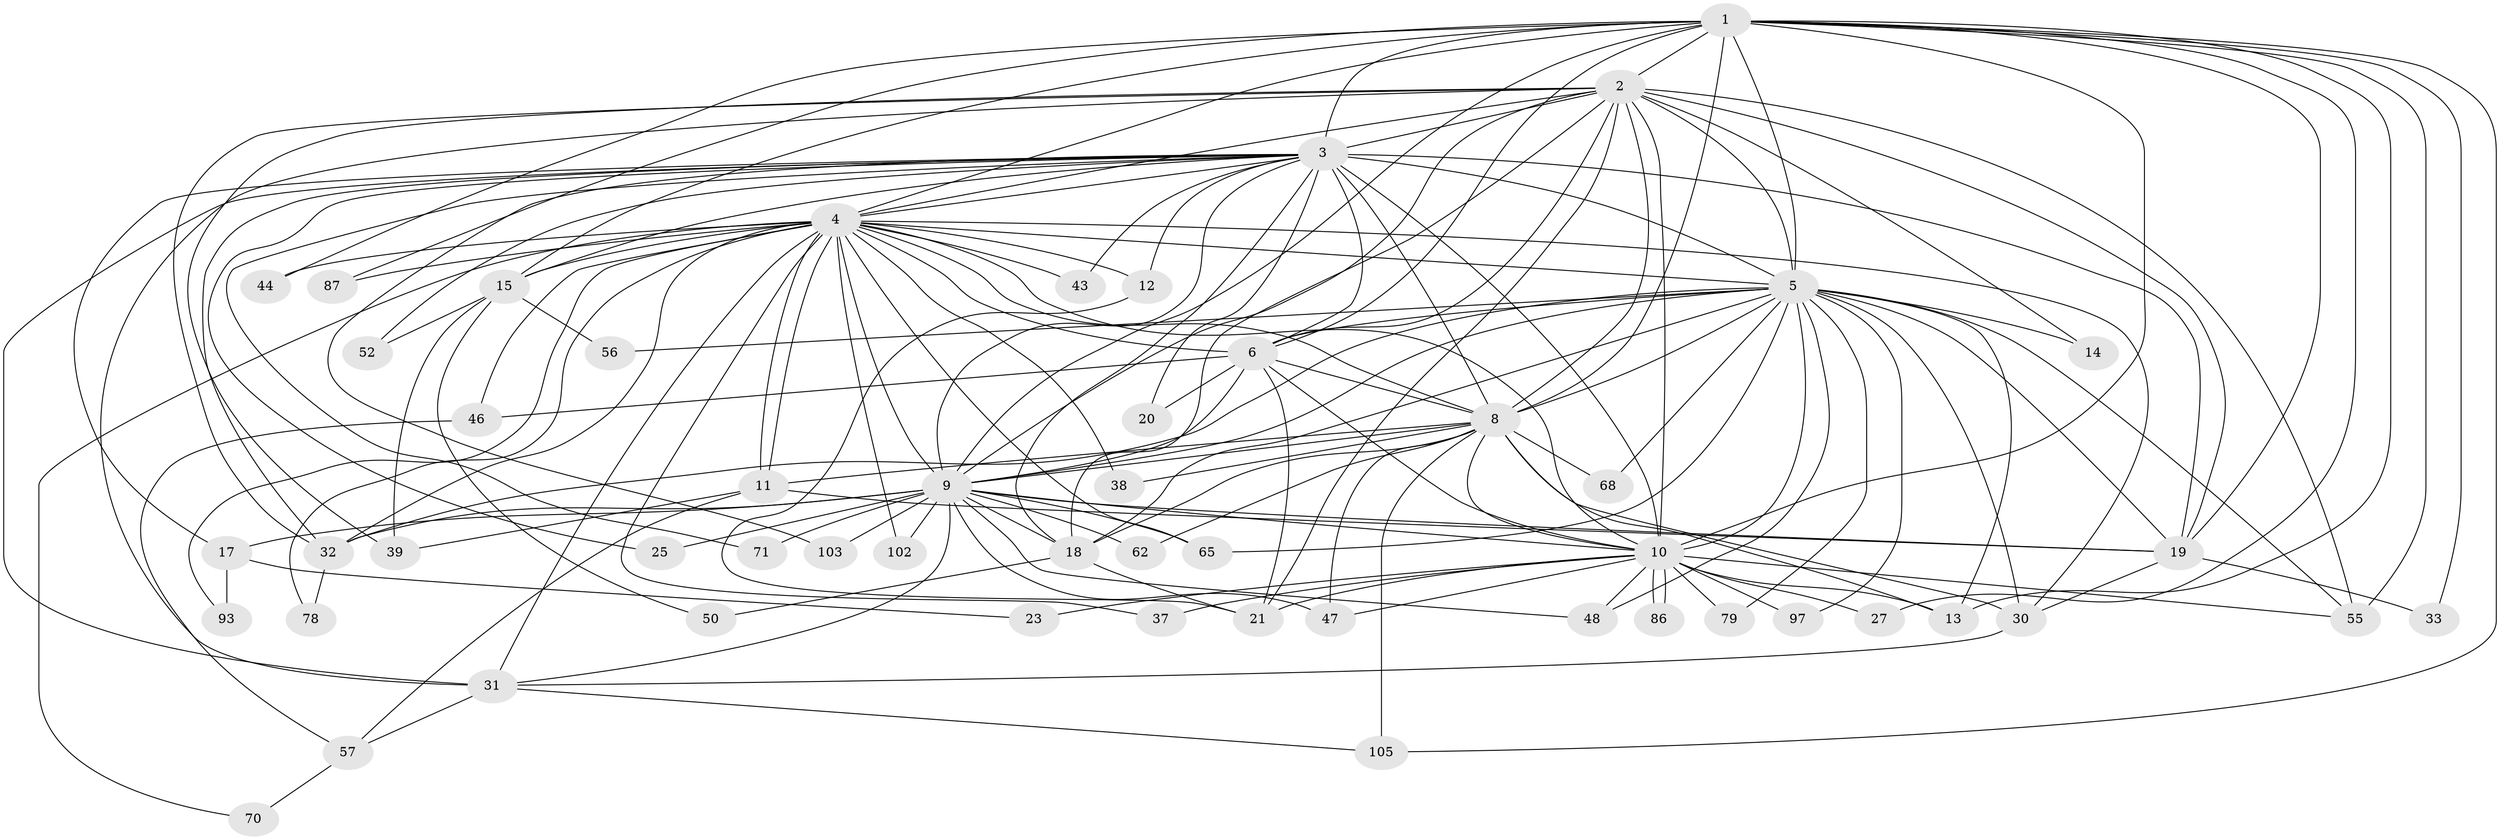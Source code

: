 // original degree distribution, {23: 0.018867924528301886, 17: 0.009433962264150943, 22: 0.018867924528301886, 30: 0.009433962264150943, 13: 0.009433962264150943, 16: 0.009433962264150943, 25: 0.009433962264150943, 24: 0.009433962264150943, 6: 0.02830188679245283, 3: 0.1792452830188679, 4: 0.10377358490566038, 2: 0.5566037735849056, 7: 0.009433962264150943, 5: 0.02830188679245283}
// Generated by graph-tools (version 1.1) at 2025/13/03/09/25 04:13:42]
// undirected, 53 vertices, 154 edges
graph export_dot {
graph [start="1"]
  node [color=gray90,style=filled];
  1 [super="+36"];
  2 [super="+94+100+84+26+76"];
  3 [super="+83+96+7+54"];
  4;
  5 [super="+74+75"];
  6;
  8 [super="+73"];
  9 [super="+69+63"];
  10 [super="+51+22+16"];
  11;
  12 [super="+35"];
  13;
  14;
  15;
  17;
  18 [super="+40+80"];
  19 [super="+85+29"];
  20;
  21 [super="+28"];
  23;
  25;
  27;
  30 [super="+59+42"];
  31 [super="+49+66"];
  32 [super="+61"];
  33;
  37;
  38;
  39;
  43;
  44 [super="+77"];
  46;
  47 [super="+58"];
  48 [super="+53"];
  50;
  52;
  55 [super="+91"];
  56;
  57 [super="+60"];
  62;
  65 [super="+81"];
  68;
  70;
  71;
  78;
  79;
  86;
  87;
  93;
  97;
  102;
  103;
  105 [super="+106"];
  1 -- 2 [weight=2];
  1 -- 3 [weight=3];
  1 -- 4;
  1 -- 5;
  1 -- 6;
  1 -- 8;
  1 -- 9;
  1 -- 10 [weight=3];
  1 -- 15;
  1 -- 27;
  1 -- 33;
  1 -- 44;
  1 -- 55 [weight=2];
  1 -- 87;
  1 -- 105;
  1 -- 13;
  1 -- 19;
  2 -- 3 [weight=2];
  2 -- 4;
  2 -- 5 [weight=2];
  2 -- 6;
  2 -- 8;
  2 -- 9;
  2 -- 10;
  2 -- 14;
  2 -- 21;
  2 -- 55;
  2 -- 18;
  2 -- 31;
  2 -- 19;
  2 -- 32;
  2 -- 39;
  3 -- 4 [weight=3];
  3 -- 5 [weight=2];
  3 -- 6 [weight=2];
  3 -- 8 [weight=3];
  3 -- 9 [weight=2];
  3 -- 10 [weight=7];
  3 -- 12;
  3 -- 25;
  3 -- 31 [weight=2];
  3 -- 43;
  3 -- 52;
  3 -- 71;
  3 -- 32 [weight=2];
  3 -- 18;
  3 -- 103;
  3 -- 17;
  3 -- 19;
  3 -- 20;
  3 -- 15;
  4 -- 5 [weight=2];
  4 -- 6;
  4 -- 8;
  4 -- 9;
  4 -- 10;
  4 -- 11;
  4 -- 11;
  4 -- 12;
  4 -- 15;
  4 -- 30;
  4 -- 37;
  4 -- 38;
  4 -- 43;
  4 -- 44 [weight=2];
  4 -- 46;
  4 -- 65;
  4 -- 70;
  4 -- 78;
  4 -- 87;
  4 -- 93;
  4 -- 102;
  4 -- 31;
  4 -- 32;
  5 -- 6;
  5 -- 8;
  5 -- 9;
  5 -- 10;
  5 -- 14;
  5 -- 56;
  5 -- 65;
  5 -- 68;
  5 -- 97;
  5 -- 79;
  5 -- 32;
  5 -- 55;
  5 -- 18;
  5 -- 30;
  5 -- 13;
  5 -- 19;
  5 -- 48;
  6 -- 8;
  6 -- 9 [weight=2];
  6 -- 10;
  6 -- 20;
  6 -- 46;
  6 -- 21;
  8 -- 9 [weight=2];
  8 -- 10 [weight=2];
  8 -- 13;
  8 -- 18 [weight=2];
  8 -- 30;
  8 -- 38;
  8 -- 62;
  8 -- 68;
  8 -- 105;
  8 -- 47;
  8 -- 11;
  9 -- 10 [weight=2];
  9 -- 17;
  9 -- 18;
  9 -- 19;
  9 -- 25;
  9 -- 31;
  9 -- 32;
  9 -- 47;
  9 -- 48;
  9 -- 62;
  9 -- 71;
  9 -- 102;
  9 -- 103;
  9 -- 65;
  10 -- 13;
  10 -- 21;
  10 -- 23;
  10 -- 27;
  10 -- 47;
  10 -- 48;
  10 -- 55;
  10 -- 86;
  10 -- 86;
  10 -- 97;
  10 -- 37;
  10 -- 79;
  11 -- 39;
  11 -- 57;
  11 -- 19;
  12 -- 21;
  15 -- 39;
  15 -- 50;
  15 -- 52;
  15 -- 56;
  17 -- 23;
  17 -- 93;
  18 -- 50;
  18 -- 21;
  19 -- 33;
  19 -- 30;
  30 -- 31;
  31 -- 57;
  31 -- 105;
  32 -- 78;
  46 -- 57;
  57 -- 70;
}
